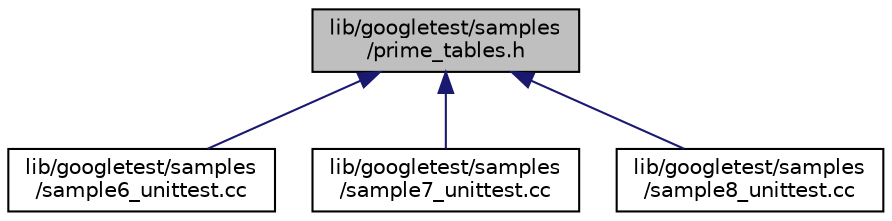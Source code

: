 digraph "lib/googletest/samples/prime_tables.h"
{
 // INTERACTIVE_SVG=YES
 // LATEX_PDF_SIZE
  bgcolor="transparent";
  edge [fontname="Helvetica",fontsize="10",labelfontname="Helvetica",labelfontsize="10"];
  node [fontname="Helvetica",fontsize="10",shape=record];
  Node1 [label="lib/googletest/samples\l/prime_tables.h",height=0.2,width=0.4,color="black", fillcolor="grey75", style="filled", fontcolor="black",tooltip=" "];
  Node1 -> Node2 [dir="back",color="midnightblue",fontsize="10",style="solid",fontname="Helvetica"];
  Node2 [label="lib/googletest/samples\l/sample6_unittest.cc",height=0.2,width=0.4,color="black",URL="$sample6__unittest_8cc.html",tooltip=" "];
  Node1 -> Node3 [dir="back",color="midnightblue",fontsize="10",style="solid",fontname="Helvetica"];
  Node3 [label="lib/googletest/samples\l/sample7_unittest.cc",height=0.2,width=0.4,color="black",URL="$sample7__unittest_8cc.html",tooltip=" "];
  Node1 -> Node4 [dir="back",color="midnightblue",fontsize="10",style="solid",fontname="Helvetica"];
  Node4 [label="lib/googletest/samples\l/sample8_unittest.cc",height=0.2,width=0.4,color="black",URL="$sample8__unittest_8cc.html",tooltip=" "];
}
